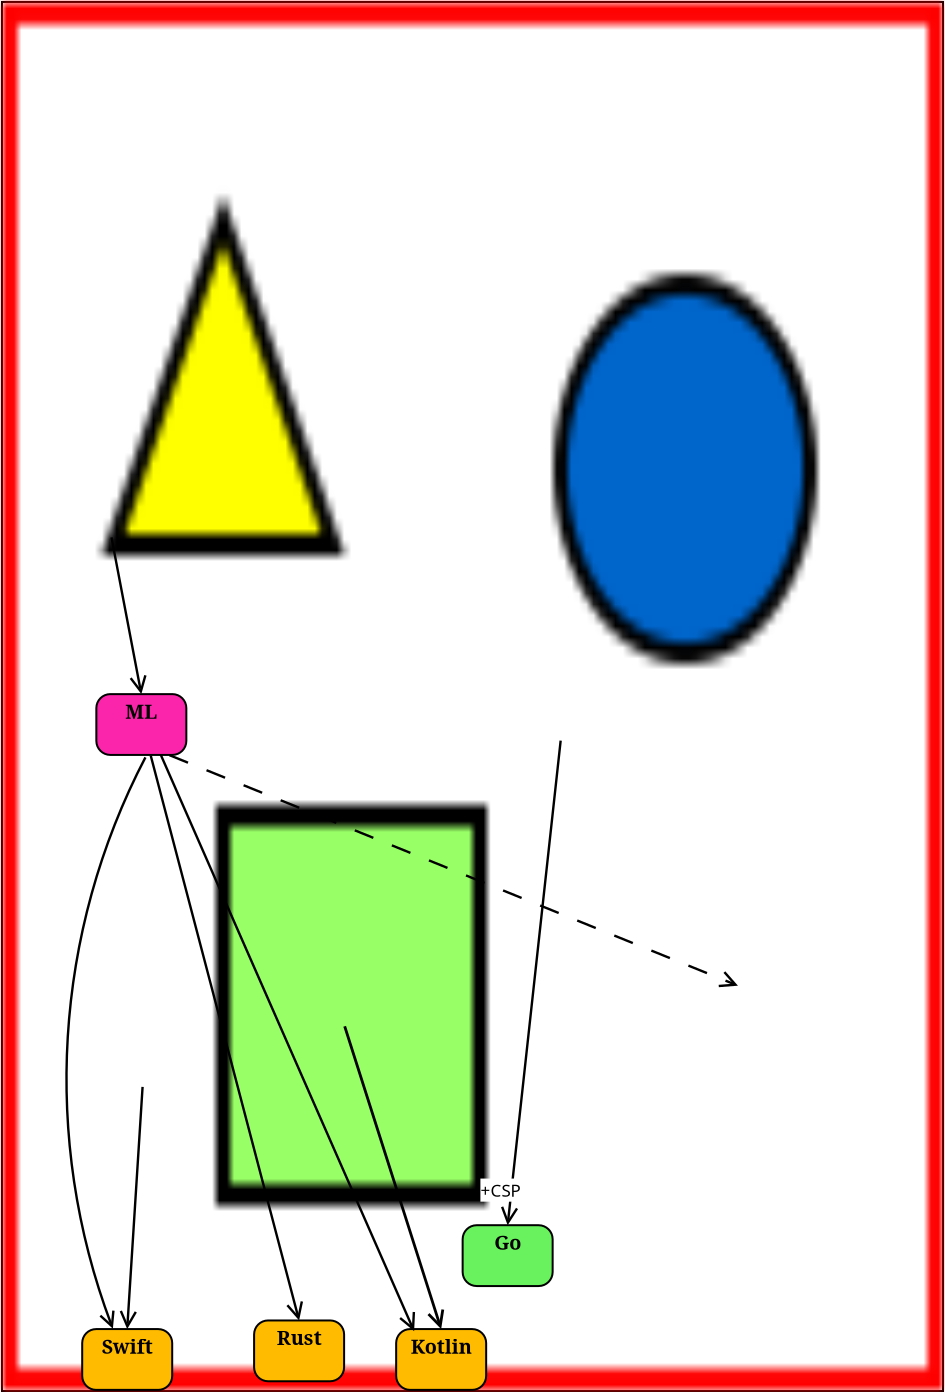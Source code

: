 <?xml version="1.0" encoding="UTF-8"?>
<dia:diagram xmlns:dia="http://www.lysator.liu.se/~alla/dia/">
  <dia:layer name="Background" visible="true" connectable="true" active="true">
    <dia:object type="Standard - Image" version="0" id="O0">
      <dia:attribute name="obj_pos">
        <dia:point val="8.485,-7.425"/>
      </dia:attribute>
      <dia:attribute name="obj_bb">
        <dia:rectangle val="8.385,-7.525;55.535,62.025"/>
      </dia:attribute>
      <dia:attribute name="elem_corner">
        <dia:point val="8.485,-7.425"/>
      </dia:attribute>
      <dia:attribute name="elem_width">
        <dia:real val="46.95"/>
      </dia:attribute>
      <dia:attribute name="elem_height">
        <dia:real val="69.35"/>
      </dia:attribute>
      <dia:attribute name="draw_border">
        <dia:boolean val="true"/>
      </dia:attribute>
      <dia:attribute name="keep_aspect">
        <dia:boolean val="true"/>
      </dia:attribute>
      <dia:attribute name="file">
        <dia:string>#/data/uerj/EDL/images/langs.jpg#</dia:string>
      </dia:attribute>
    </dia:object>
    <dia:object type="Standard - Box" version="0" id="O1">
      <dia:attribute name="obj_pos">
        <dia:point val="21.04,58.447"/>
      </dia:attribute>
      <dia:attribute name="obj_bb">
        <dia:rectangle val="20.99,58.397;25.59,61.538"/>
      </dia:attribute>
      <dia:attribute name="elem_corner">
        <dia:point val="21.04,58.447"/>
      </dia:attribute>
      <dia:attribute name="elem_width">
        <dia:real val="4.5"/>
      </dia:attribute>
      <dia:attribute name="elem_height">
        <dia:real val="3.041"/>
      </dia:attribute>
      <dia:attribute name="inner_color">
        <dia:color val="#ffbb00ff"/>
      </dia:attribute>
      <dia:attribute name="show_background">
        <dia:boolean val="true"/>
      </dia:attribute>
      <dia:attribute name="corner_radius">
        <dia:real val="0.7"/>
      </dia:attribute>
    </dia:object>
    <dia:object type="Standard - Text" version="1" id="O2">
      <dia:attribute name="obj_pos">
        <dia:point val="23.29,59.968"/>
      </dia:attribute>
      <dia:attribute name="obj_bb">
        <dia:rectangle val="22.015,58.805;24.565,59.968"/>
      </dia:attribute>
      <dia:attribute name="text">
        <dia:composite type="text">
          <dia:attribute name="string">
            <dia:string>#Rust#</dia:string>
          </dia:attribute>
          <dia:attribute name="font">
            <dia:font family="serif" style="80" name="Times-Bold"/>
          </dia:attribute>
          <dia:attribute name="height">
            <dia:real val="1.235"/>
          </dia:attribute>
          <dia:attribute name="pos">
            <dia:point val="23.29,59.733"/>
          </dia:attribute>
          <dia:attribute name="color">
            <dia:color val="#000000ff"/>
          </dia:attribute>
          <dia:attribute name="alignment">
            <dia:enum val="1"/>
          </dia:attribute>
        </dia:composite>
      </dia:attribute>
      <dia:attribute name="valign">
        <dia:enum val="1"/>
      </dia:attribute>
      <dia:connections>
        <dia:connection handle="0" to="O1" connection="8"/>
      </dia:connections>
    </dia:object>
    <dia:object type="Standard - Box" version="0" id="O3">
      <dia:attribute name="obj_pos">
        <dia:point val="28.143,58.879"/>
      </dia:attribute>
      <dia:attribute name="obj_bb">
        <dia:rectangle val="28.093,58.829;32.693,61.97"/>
      </dia:attribute>
      <dia:attribute name="elem_corner">
        <dia:point val="28.143,58.879"/>
      </dia:attribute>
      <dia:attribute name="elem_width">
        <dia:real val="4.5"/>
      </dia:attribute>
      <dia:attribute name="elem_height">
        <dia:real val="3.041"/>
      </dia:attribute>
      <dia:attribute name="inner_color">
        <dia:color val="#ffbb00ff"/>
      </dia:attribute>
      <dia:attribute name="show_background">
        <dia:boolean val="true"/>
      </dia:attribute>
      <dia:attribute name="corner_radius">
        <dia:real val="0.7"/>
      </dia:attribute>
    </dia:object>
    <dia:object type="Standard - Text" version="1" id="O4">
      <dia:attribute name="obj_pos">
        <dia:point val="30.393,60.4"/>
      </dia:attribute>
      <dia:attribute name="obj_bb">
        <dia:rectangle val="28.683,59.237;32.103,60.4"/>
      </dia:attribute>
      <dia:attribute name="text">
        <dia:composite type="text">
          <dia:attribute name="string">
            <dia:string>#Kotlin#</dia:string>
          </dia:attribute>
          <dia:attribute name="font">
            <dia:font family="serif" style="80" name="Times-Bold"/>
          </dia:attribute>
          <dia:attribute name="height">
            <dia:real val="1.235"/>
          </dia:attribute>
          <dia:attribute name="pos">
            <dia:point val="30.393,60.164"/>
          </dia:attribute>
          <dia:attribute name="color">
            <dia:color val="#000000ff"/>
          </dia:attribute>
          <dia:attribute name="alignment">
            <dia:enum val="1"/>
          </dia:attribute>
        </dia:composite>
      </dia:attribute>
      <dia:attribute name="valign">
        <dia:enum val="1"/>
      </dia:attribute>
      <dia:connections>
        <dia:connection handle="0" to="O3" connection="8"/>
      </dia:connections>
    </dia:object>
    <dia:object type="Standard - Box" version="0" id="O5">
      <dia:attribute name="obj_pos">
        <dia:point val="12.445,58.879"/>
      </dia:attribute>
      <dia:attribute name="obj_bb">
        <dia:rectangle val="12.395,58.829;16.995,61.97"/>
      </dia:attribute>
      <dia:attribute name="elem_corner">
        <dia:point val="12.445,58.879"/>
      </dia:attribute>
      <dia:attribute name="elem_width">
        <dia:real val="4.5"/>
      </dia:attribute>
      <dia:attribute name="elem_height">
        <dia:real val="3.041"/>
      </dia:attribute>
      <dia:attribute name="inner_color">
        <dia:color val="#ffbb00ff"/>
      </dia:attribute>
      <dia:attribute name="show_background">
        <dia:boolean val="true"/>
      </dia:attribute>
      <dia:attribute name="corner_radius">
        <dia:real val="0.7"/>
      </dia:attribute>
    </dia:object>
    <dia:object type="Standard - Text" version="1" id="O6">
      <dia:attribute name="obj_pos">
        <dia:point val="14.695,60.4"/>
      </dia:attribute>
      <dia:attribute name="obj_bb">
        <dia:rectangle val="13.285,59.237;16.105,60.4"/>
      </dia:attribute>
      <dia:attribute name="text">
        <dia:composite type="text">
          <dia:attribute name="string">
            <dia:string>#Swift#</dia:string>
          </dia:attribute>
          <dia:attribute name="font">
            <dia:font family="serif" style="80" name="Times-Bold"/>
          </dia:attribute>
          <dia:attribute name="height">
            <dia:real val="1.235"/>
          </dia:attribute>
          <dia:attribute name="pos">
            <dia:point val="14.695,60.164"/>
          </dia:attribute>
          <dia:attribute name="color">
            <dia:color val="#000000ff"/>
          </dia:attribute>
          <dia:attribute name="alignment">
            <dia:enum val="1"/>
          </dia:attribute>
        </dia:composite>
      </dia:attribute>
      <dia:attribute name="valign">
        <dia:enum val="1"/>
      </dia:attribute>
      <dia:connections>
        <dia:connection handle="0" to="O5" connection="8"/>
      </dia:connections>
    </dia:object>
    <dia:object type="Standard - Box" version="0" id="O7">
      <dia:attribute name="obj_pos">
        <dia:point val="13.152,27.13"/>
      </dia:attribute>
      <dia:attribute name="obj_bb">
        <dia:rectangle val="13.102,27.08;17.703,30.221"/>
      </dia:attribute>
      <dia:attribute name="elem_corner">
        <dia:point val="13.152,27.13"/>
      </dia:attribute>
      <dia:attribute name="elem_width">
        <dia:real val="4.5"/>
      </dia:attribute>
      <dia:attribute name="elem_height">
        <dia:real val="3.041"/>
      </dia:attribute>
      <dia:attribute name="inner_color">
        <dia:color val="#fa25aaff"/>
      </dia:attribute>
      <dia:attribute name="show_background">
        <dia:boolean val="true"/>
      </dia:attribute>
      <dia:attribute name="corner_radius">
        <dia:real val="0.7"/>
      </dia:attribute>
    </dia:object>
    <dia:object type="Standard - Text" version="1" id="O8">
      <dia:attribute name="obj_pos">
        <dia:point val="15.402,28.65"/>
      </dia:attribute>
      <dia:attribute name="obj_bb">
        <dia:rectangle val="14.509,27.488;16.296,28.65"/>
      </dia:attribute>
      <dia:attribute name="text">
        <dia:composite type="text">
          <dia:attribute name="string">
            <dia:string>#ML#</dia:string>
          </dia:attribute>
          <dia:attribute name="font">
            <dia:font family="serif" style="80" name="Times-Bold"/>
          </dia:attribute>
          <dia:attribute name="height">
            <dia:real val="1.235"/>
          </dia:attribute>
          <dia:attribute name="pos">
            <dia:point val="15.402,28.415"/>
          </dia:attribute>
          <dia:attribute name="color">
            <dia:color val="#000000ff"/>
          </dia:attribute>
          <dia:attribute name="alignment">
            <dia:enum val="1"/>
          </dia:attribute>
        </dia:composite>
      </dia:attribute>
      <dia:attribute name="valign">
        <dia:enum val="1"/>
      </dia:attribute>
      <dia:connections>
        <dia:connection handle="0" to="O7" connection="8"/>
      </dia:connections>
    </dia:object>
    <dia:object type="Standard - Line" version="0" id="O9">
      <dia:attribute name="obj_pos">
        <dia:point val="13.909,19.295"/>
      </dia:attribute>
      <dia:attribute name="obj_bb">
        <dia:rectangle val="13.838,19.225;15.689,27.2"/>
      </dia:attribute>
      <dia:attribute name="conn_endpoints">
        <dia:point val="13.909,19.295"/>
        <dia:point val="15.402,27.13"/>
      </dia:attribute>
      <dia:attribute name="numcp">
        <dia:int val="1"/>
      </dia:attribute>
      <dia:attribute name="line_width">
        <dia:real val="0.12"/>
      </dia:attribute>
      <dia:attribute name="end_arrow">
        <dia:enum val="1"/>
      </dia:attribute>
      <dia:attribute name="end_arrow_length">
        <dia:real val="0.75"/>
      </dia:attribute>
      <dia:attribute name="end_arrow_width">
        <dia:real val="0.75"/>
      </dia:attribute>
      <dia:connections>
        <dia:connection handle="1" to="O7" connection="1"/>
      </dia:connections>
    </dia:object>
    <dia:object type="Standard - Line" version="0" id="O10">
      <dia:attribute name="obj_pos">
        <dia:point val="16.808,30.184"/>
      </dia:attribute>
      <dia:attribute name="obj_bb">
        <dia:rectangle val="16.73,30.106;45.312,41.804"/>
      </dia:attribute>
      <dia:attribute name="conn_endpoints">
        <dia:point val="16.808,30.184"/>
        <dia:point val="45.233,41.71"/>
      </dia:attribute>
      <dia:attribute name="numcp">
        <dia:int val="1"/>
      </dia:attribute>
      <dia:attribute name="line_width">
        <dia:real val="0.12"/>
      </dia:attribute>
      <dia:attribute name="line_style">
        <dia:enum val="1"/>
      </dia:attribute>
      <dia:attribute name="end_arrow">
        <dia:enum val="1"/>
      </dia:attribute>
      <dia:attribute name="end_arrow_length">
        <dia:real val="0.75"/>
      </dia:attribute>
      <dia:attribute name="end_arrow_width">
        <dia:real val="0.75"/>
      </dia:attribute>
    </dia:object>
    <dia:object type="Standard - Line" version="0" id="O11">
      <dia:attribute name="obj_pos">
        <dia:point val="15.871,30.203"/>
      </dia:attribute>
      <dia:attribute name="obj_bb">
        <dia:rectangle val="15.798,30.129;23.506,58.521"/>
      </dia:attribute>
      <dia:attribute name="conn_endpoints">
        <dia:point val="15.871,30.203"/>
        <dia:point val="23.29,58.447"/>
      </dia:attribute>
      <dia:attribute name="numcp">
        <dia:int val="1"/>
      </dia:attribute>
      <dia:attribute name="line_width">
        <dia:real val="0.12"/>
      </dia:attribute>
      <dia:attribute name="end_arrow">
        <dia:enum val="1"/>
      </dia:attribute>
      <dia:attribute name="end_arrow_length">
        <dia:real val="0.75"/>
      </dia:attribute>
      <dia:attribute name="end_arrow_width">
        <dia:real val="0.75"/>
      </dia:attribute>
      <dia:connections>
        <dia:connection handle="1" to="O1" connection="1"/>
      </dia:connections>
    </dia:object>
    <dia:object type="Standard - Line" version="0" id="O12">
      <dia:attribute name="obj_pos">
        <dia:point val="16.37,30.157"/>
      </dia:attribute>
      <dia:attribute name="obj_bb">
        <dia:rectangle val="16.291,30.078;29.12,59.064"/>
      </dia:attribute>
      <dia:attribute name="conn_endpoints">
        <dia:point val="16.37,30.157"/>
        <dia:point val="29.041,58.985"/>
      </dia:attribute>
      <dia:attribute name="numcp">
        <dia:int val="1"/>
      </dia:attribute>
      <dia:attribute name="line_width">
        <dia:real val="0.12"/>
      </dia:attribute>
      <dia:attribute name="end_arrow">
        <dia:enum val="1"/>
      </dia:attribute>
      <dia:attribute name="end_arrow_length">
        <dia:real val="0.75"/>
      </dia:attribute>
      <dia:attribute name="end_arrow_width">
        <dia:real val="0.75"/>
      </dia:attribute>
    </dia:object>
    <dia:object type="Standard - Line" version="0" id="O13">
      <dia:attribute name="obj_pos">
        <dia:point val="25.569,43.74"/>
      </dia:attribute>
      <dia:attribute name="obj_bb">
        <dia:rectangle val="25.481,43.652;30.563,58.967"/>
      </dia:attribute>
      <dia:attribute name="conn_endpoints">
        <dia:point val="25.569,43.74"/>
        <dia:point val="30.393,58.879"/>
      </dia:attribute>
      <dia:attribute name="numcp">
        <dia:int val="1"/>
      </dia:attribute>
      <dia:attribute name="line_width">
        <dia:real val="0.14"/>
      </dia:attribute>
      <dia:attribute name="end_arrow">
        <dia:enum val="1"/>
      </dia:attribute>
      <dia:attribute name="end_arrow_length">
        <dia:real val="0.75"/>
      </dia:attribute>
      <dia:attribute name="end_arrow_width">
        <dia:real val="0.75"/>
      </dia:attribute>
      <dia:connections>
        <dia:connection handle="1" to="O3" connection="1"/>
      </dia:connections>
    </dia:object>
    <dia:object type="Standard - Line" version="0" id="O14">
      <dia:attribute name="obj_pos">
        <dia:point val="15.464,46.77"/>
      </dia:attribute>
      <dia:attribute name="obj_bb">
        <dia:rectangle val="14.284,46.706;15.528,58.943"/>
      </dia:attribute>
      <dia:attribute name="conn_endpoints">
        <dia:point val="15.464,46.77"/>
        <dia:point val="14.695,58.879"/>
      </dia:attribute>
      <dia:attribute name="numcp">
        <dia:int val="1"/>
      </dia:attribute>
      <dia:attribute name="line_width">
        <dia:real val="0.12"/>
      </dia:attribute>
      <dia:attribute name="end_arrow">
        <dia:enum val="1"/>
      </dia:attribute>
      <dia:attribute name="end_arrow_length">
        <dia:real val="0.75"/>
      </dia:attribute>
      <dia:attribute name="end_arrow_width">
        <dia:real val="0.75"/>
      </dia:attribute>
      <dia:connections>
        <dia:connection handle="1" to="O5" connection="1"/>
      </dia:connections>
    </dia:object>
    <dia:object type="Standard - Arc" version="0" id="O15">
      <dia:attribute name="obj_pos">
        <dia:point val="15.606,30.294"/>
      </dia:attribute>
      <dia:attribute name="obj_bb">
        <dia:rectangle val="11.599,30.231;15.669,58.924"/>
      </dia:attribute>
      <dia:attribute name="conn_endpoints">
        <dia:point val="15.606,30.294"/>
        <dia:point val="13.979,58.861"/>
      </dia:attribute>
      <dia:attribute name="curve_distance">
        <dia:real val="3.082"/>
      </dia:attribute>
      <dia:attribute name="line_width">
        <dia:real val="0.12"/>
      </dia:attribute>
      <dia:attribute name="end_arrow">
        <dia:enum val="1"/>
      </dia:attribute>
      <dia:attribute name="end_arrow_length">
        <dia:real val="0.7"/>
      </dia:attribute>
      <dia:attribute name="end_arrow_width">
        <dia:real val="0.7"/>
      </dia:attribute>
    </dia:object>
    <dia:group>
      <dia:attribute name="meta">
        <dia:composite type="dict"/>
      </dia:attribute>
      <dia:attribute name="matrix">
        <dia:connections>
          <dia:connection handle="0" to="O16" connection="8"/>
        </dia:connections>
      </dia:attribute>
      <dia:object type="Standard - Box" version="0" id="O16">
        <dia:attribute name="obj_pos">
          <dia:point val="31.467,53.686"/>
        </dia:attribute>
        <dia:attribute name="obj_bb">
          <dia:rectangle val="31.417,53.636;36.017,56.776"/>
        </dia:attribute>
        <dia:attribute name="elem_corner">
          <dia:point val="31.467,53.686"/>
        </dia:attribute>
        <dia:attribute name="elem_width">
          <dia:real val="4.5"/>
        </dia:attribute>
        <dia:attribute name="elem_height">
          <dia:real val="3.041"/>
        </dia:attribute>
        <dia:attribute name="inner_color">
          <dia:color val="#6af15eff"/>
        </dia:attribute>
        <dia:attribute name="show_background">
          <dia:boolean val="true"/>
        </dia:attribute>
        <dia:attribute name="corner_radius">
          <dia:real val="0.7"/>
        </dia:attribute>
      </dia:object>
      <dia:object type="Standard - Text" version="1" id="O17">
        <dia:attribute name="obj_pos">
          <dia:point val="33.717,55.206"/>
        </dia:attribute>
        <dia:attribute name="obj_bb">
          <dia:rectangle val="32.965,54.043;34.468,55.206"/>
        </dia:attribute>
        <dia:attribute name="text">
          <dia:composite type="text">
            <dia:attribute name="string">
              <dia:string>#Go#</dia:string>
            </dia:attribute>
            <dia:attribute name="font">
              <dia:font family="serif" style="80" name="Times-Bold"/>
            </dia:attribute>
            <dia:attribute name="height">
              <dia:real val="1.235"/>
            </dia:attribute>
            <dia:attribute name="pos">
              <dia:point val="33.717,54.971"/>
            </dia:attribute>
            <dia:attribute name="color">
              <dia:color val="#000000ff"/>
            </dia:attribute>
            <dia:attribute name="alignment">
              <dia:enum val="1"/>
            </dia:attribute>
          </dia:composite>
        </dia:attribute>
        <dia:attribute name="valign">
          <dia:enum val="1"/>
        </dia:attribute>
      </dia:object>
    </dia:group>
    <dia:object type="Standard - Line" version="0" id="O18">
      <dia:attribute name="obj_pos">
        <dia:point val="36.368,29.456"/>
      </dia:attribute>
      <dia:attribute name="obj_bb">
        <dia:rectangle val="33.35,29.389;36.434,53.752"/>
      </dia:attribute>
      <dia:attribute name="conn_endpoints">
        <dia:point val="36.368,29.456"/>
        <dia:point val="33.717,53.686"/>
      </dia:attribute>
      <dia:attribute name="numcp">
        <dia:int val="1"/>
      </dia:attribute>
      <dia:attribute name="line_width">
        <dia:real val="0.12"/>
      </dia:attribute>
      <dia:attribute name="end_arrow">
        <dia:enum val="1"/>
      </dia:attribute>
      <dia:attribute name="end_arrow_length">
        <dia:real val="0.75"/>
      </dia:attribute>
      <dia:attribute name="end_arrow_width">
        <dia:real val="0.75"/>
      </dia:attribute>
      <dia:connections>
        <dia:connection handle="1" to="O16" connection="1"/>
      </dia:connections>
    </dia:object>
    <dia:object type="Standard - Text" version="1" id="O19">
      <dia:attribute name="obj_pos">
        <dia:point val="33.354,51.931"/>
      </dia:attribute>
      <dia:attribute name="obj_bb">
        <dia:rectangle val="32.18,51.401;34.553,52.462"/>
      </dia:attribute>
      <dia:attribute name="text">
        <dia:composite type="text">
          <dia:attribute name="string">
            <dia:string>#+CSP#</dia:string>
          </dia:attribute>
          <dia:attribute name="font">
            <dia:font family="sans" style="0" name="Helvetica"/>
          </dia:attribute>
          <dia:attribute name="height">
            <dia:real val="1.058"/>
          </dia:attribute>
          <dia:attribute name="pos">
            <dia:point val="33.354,52.213"/>
          </dia:attribute>
          <dia:attribute name="color">
            <dia:color val="#000000ff"/>
          </dia:attribute>
          <dia:attribute name="alignment">
            <dia:enum val="1"/>
          </dia:attribute>
        </dia:composite>
      </dia:attribute>
      <dia:attribute name="valign">
        <dia:enum val="2"/>
      </dia:attribute>
      <dia:attribute name="fill_color">
        <dia:color val="#ffffffff"/>
      </dia:attribute>
      <dia:attribute name="show_background">
        <dia:boolean val="true"/>
      </dia:attribute>
    </dia:object>
  </dia:layer>
</dia:diagram>
